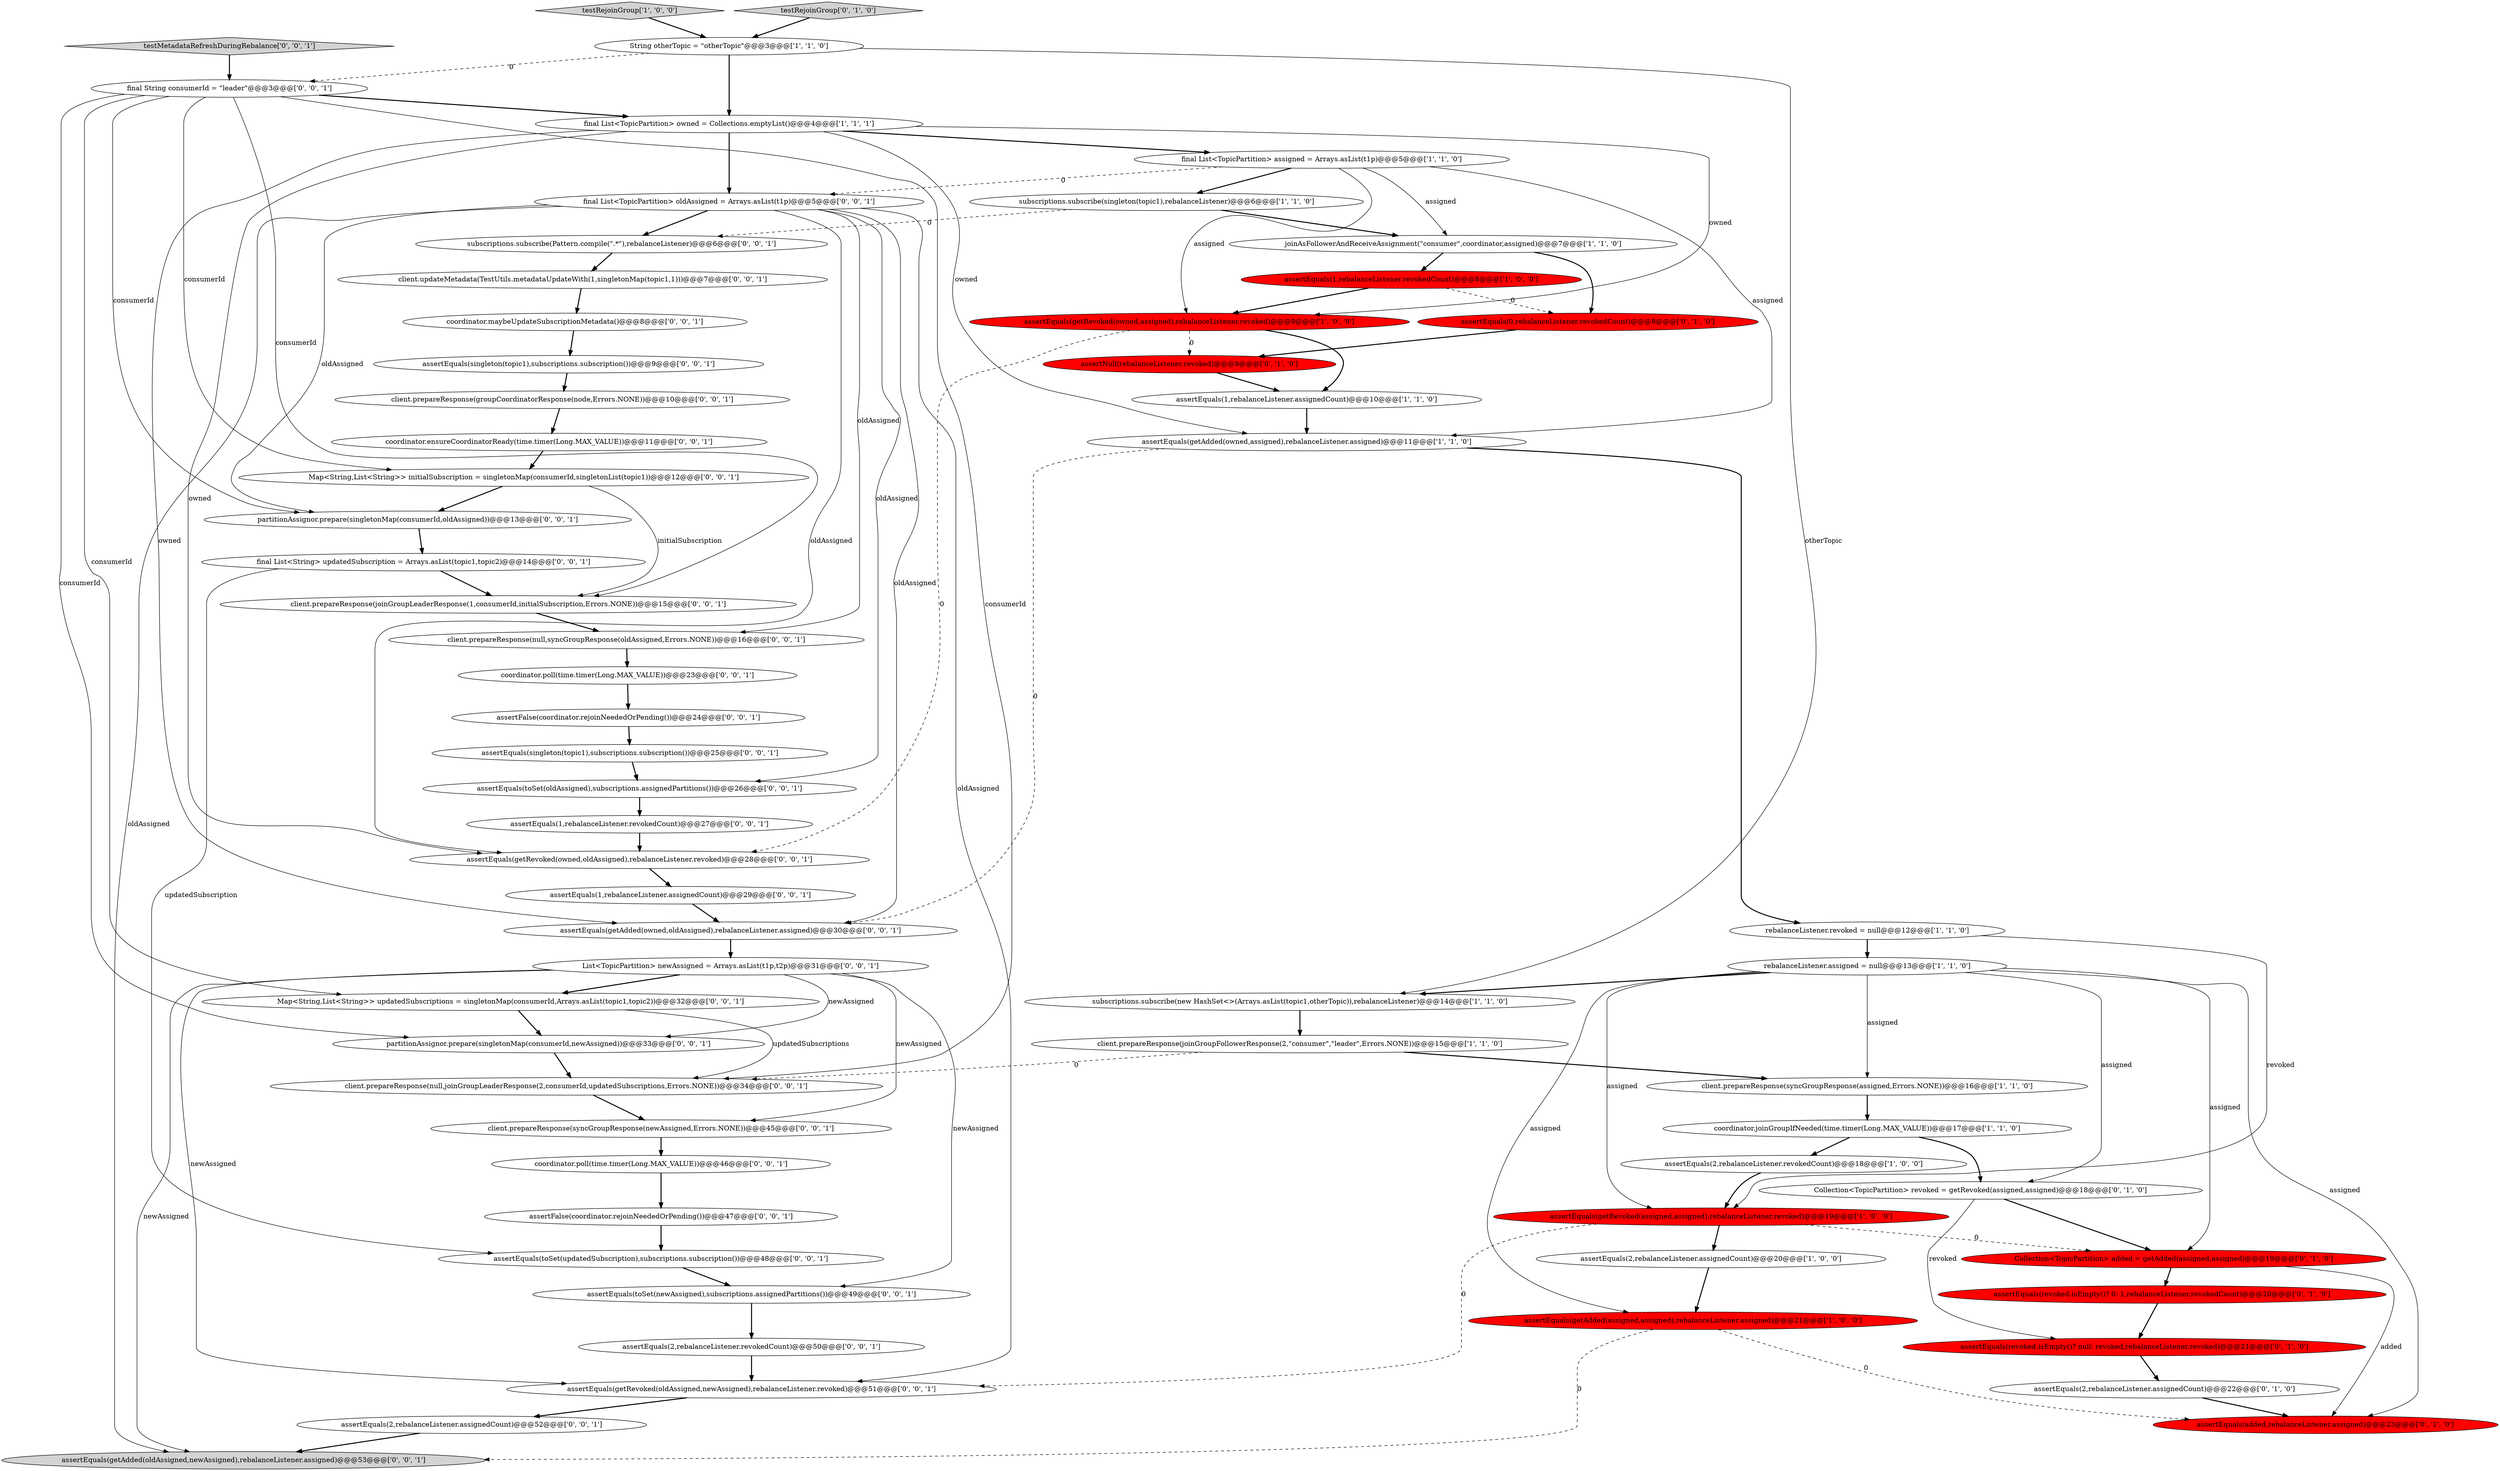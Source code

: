 digraph {
8 [style = filled, label = "assertEquals(getRevoked(assigned,assigned),rebalanceListener.revoked)@@@19@@@['1', '0', '0']", fillcolor = red, shape = ellipse image = "AAA1AAABBB1BBB"];
22 [style = filled, label = "assertEquals(added,rebalanceListener.assigned)@@@23@@@['0', '1', '0']", fillcolor = red, shape = ellipse image = "AAA1AAABBB2BBB"];
6 [style = filled, label = "assertEquals(1,rebalanceListener.assignedCount)@@@10@@@['1', '1', '0']", fillcolor = white, shape = ellipse image = "AAA0AAABBB1BBB"];
11 [style = filled, label = "final List<TopicPartition> owned = Collections.emptyList()@@@4@@@['1', '1', '1']", fillcolor = white, shape = ellipse image = "AAA0AAABBB1BBB"];
21 [style = filled, label = "assertEquals(revoked.isEmpty()? null: revoked,rebalanceListener.revoked)@@@21@@@['0', '1', '0']", fillcolor = red, shape = ellipse image = "AAA1AAABBB2BBB"];
63 [style = filled, label = "assertEquals(getRevoked(oldAssigned,newAssigned),rebalanceListener.revoked)@@@51@@@['0', '0', '1']", fillcolor = white, shape = ellipse image = "AAA0AAABBB3BBB"];
50 [style = filled, label = "assertEquals(getAdded(oldAssigned,newAssigned),rebalanceListener.assigned)@@@53@@@['0', '0', '1']", fillcolor = lightgray, shape = ellipse image = "AAA0AAABBB3BBB"];
20 [style = filled, label = "Collection<TopicPartition> added = getAdded(assigned,assigned)@@@19@@@['0', '1', '0']", fillcolor = red, shape = ellipse image = "AAA1AAABBB2BBB"];
17 [style = filled, label = "assertEquals(getAdded(assigned,assigned),rebalanceListener.assigned)@@@21@@@['1', '0', '0']", fillcolor = red, shape = ellipse image = "AAA1AAABBB1BBB"];
10 [style = filled, label = "assertEquals(2,rebalanceListener.assignedCount)@@@20@@@['1', '0', '0']", fillcolor = white, shape = ellipse image = "AAA0AAABBB1BBB"];
61 [style = filled, label = "Map<String,List<String>> initialSubscription = singletonMap(consumerId,singletonList(topic1))@@@12@@@['0', '0', '1']", fillcolor = white, shape = ellipse image = "AAA0AAABBB3BBB"];
18 [style = filled, label = "rebalanceListener.revoked = null@@@12@@@['1', '1', '0']", fillcolor = white, shape = ellipse image = "AAA0AAABBB1BBB"];
30 [style = filled, label = "partitionAssignor.prepare(singletonMap(consumerId,newAssigned))@@@33@@@['0', '0', '1']", fillcolor = white, shape = ellipse image = "AAA0AAABBB3BBB"];
19 [style = filled, label = "joinAsFollowerAndReceiveAssignment(\"consumer\",coordinator,assigned)@@@7@@@['1', '1', '0']", fillcolor = white, shape = ellipse image = "AAA0AAABBB1BBB"];
29 [style = filled, label = "assertEquals(getAdded(owned,oldAssigned),rebalanceListener.assigned)@@@30@@@['0', '0', '1']", fillcolor = white, shape = ellipse image = "AAA0AAABBB3BBB"];
35 [style = filled, label = "testMetadataRefreshDuringRebalance['0', '0', '1']", fillcolor = lightgray, shape = diamond image = "AAA0AAABBB3BBB"];
3 [style = filled, label = "assertEquals(getAdded(owned,assigned),rebalanceListener.assigned)@@@11@@@['1', '1', '0']", fillcolor = white, shape = ellipse image = "AAA0AAABBB1BBB"];
27 [style = filled, label = "assertEquals(0,rebalanceListener.revokedCount)@@@8@@@['0', '1', '0']", fillcolor = red, shape = ellipse image = "AAA1AAABBB2BBB"];
45 [style = filled, label = "assertEquals(toSet(newAssigned),subscriptions.assignedPartitions())@@@49@@@['0', '0', '1']", fillcolor = white, shape = ellipse image = "AAA0AAABBB3BBB"];
28 [style = filled, label = "assertEquals(revoked.isEmpty()? 0: 1,rebalanceListener.revokedCount)@@@20@@@['0', '1', '0']", fillcolor = red, shape = ellipse image = "AAA1AAABBB2BBB"];
14 [style = filled, label = "client.prepareResponse(syncGroupResponse(assigned,Errors.NONE))@@@16@@@['1', '1', '0']", fillcolor = white, shape = ellipse image = "AAA0AAABBB1BBB"];
31 [style = filled, label = "client.prepareResponse(joinGroupLeaderResponse(1,consumerId,initialSubscription,Errors.NONE))@@@15@@@['0', '0', '1']", fillcolor = white, shape = ellipse image = "AAA0AAABBB3BBB"];
37 [style = filled, label = "client.prepareResponse(syncGroupResponse(newAssigned,Errors.NONE))@@@45@@@['0', '0', '1']", fillcolor = white, shape = ellipse image = "AAA0AAABBB3BBB"];
51 [style = filled, label = "assertEquals(1,rebalanceListener.revokedCount)@@@27@@@['0', '0', '1']", fillcolor = white, shape = ellipse image = "AAA0AAABBB3BBB"];
0 [style = filled, label = "subscriptions.subscribe(new HashSet<>(Arrays.asList(topic1,otherTopic)),rebalanceListener)@@@14@@@['1', '1', '0']", fillcolor = white, shape = ellipse image = "AAA0AAABBB1BBB"];
60 [style = filled, label = "subscriptions.subscribe(Pattern.compile(\".*\"),rebalanceListener)@@@6@@@['0', '0', '1']", fillcolor = white, shape = ellipse image = "AAA0AAABBB3BBB"];
41 [style = filled, label = "client.prepareResponse(null,syncGroupResponse(oldAssigned,Errors.NONE))@@@16@@@['0', '0', '1']", fillcolor = white, shape = ellipse image = "AAA0AAABBB3BBB"];
36 [style = filled, label = "final List<TopicPartition> oldAssigned = Arrays.asList(t1p)@@@5@@@['0', '0', '1']", fillcolor = white, shape = ellipse image = "AAA0AAABBB3BBB"];
4 [style = filled, label = "testRejoinGroup['1', '0', '0']", fillcolor = lightgray, shape = diamond image = "AAA0AAABBB1BBB"];
39 [style = filled, label = "assertEquals(toSet(oldAssigned),subscriptions.assignedPartitions())@@@26@@@['0', '0', '1']", fillcolor = white, shape = ellipse image = "AAA0AAABBB3BBB"];
44 [style = filled, label = "assertEquals(toSet(updatedSubscription),subscriptions.subscription())@@@48@@@['0', '0', '1']", fillcolor = white, shape = ellipse image = "AAA0AAABBB3BBB"];
48 [style = filled, label = "assertFalse(coordinator.rejoinNeededOrPending())@@@24@@@['0', '0', '1']", fillcolor = white, shape = ellipse image = "AAA0AAABBB3BBB"];
54 [style = filled, label = "Map<String,List<String>> updatedSubscriptions = singletonMap(consumerId,Arrays.asList(topic1,topic2))@@@32@@@['0', '0', '1']", fillcolor = white, shape = ellipse image = "AAA0AAABBB3BBB"];
33 [style = filled, label = "client.prepareResponse(groupCoordinatorResponse(node,Errors.NONE))@@@10@@@['0', '0', '1']", fillcolor = white, shape = ellipse image = "AAA0AAABBB3BBB"];
25 [style = filled, label = "assertEquals(2,rebalanceListener.assignedCount)@@@22@@@['0', '1', '0']", fillcolor = white, shape = ellipse image = "AAA0AAABBB2BBB"];
16 [style = filled, label = "client.prepareResponse(joinGroupFollowerResponse(2,\"consumer\",\"leader\",Errors.NONE))@@@15@@@['1', '1', '0']", fillcolor = white, shape = ellipse image = "AAA0AAABBB1BBB"];
56 [style = filled, label = "assertEquals(2,rebalanceListener.revokedCount)@@@50@@@['0', '0', '1']", fillcolor = white, shape = ellipse image = "AAA0AAABBB3BBB"];
26 [style = filled, label = "assertNull(rebalanceListener.revoked)@@@9@@@['0', '1', '0']", fillcolor = red, shape = ellipse image = "AAA1AAABBB2BBB"];
24 [style = filled, label = "Collection<TopicPartition> revoked = getRevoked(assigned,assigned)@@@18@@@['0', '1', '0']", fillcolor = white, shape = ellipse image = "AAA0AAABBB2BBB"];
55 [style = filled, label = "assertEquals(singleton(topic1),subscriptions.subscription())@@@25@@@['0', '0', '1']", fillcolor = white, shape = ellipse image = "AAA0AAABBB3BBB"];
53 [style = filled, label = "assertEquals(singleton(topic1),subscriptions.subscription())@@@9@@@['0', '0', '1']", fillcolor = white, shape = ellipse image = "AAA0AAABBB3BBB"];
42 [style = filled, label = "assertEquals(getRevoked(owned,oldAssigned),rebalanceListener.revoked)@@@28@@@['0', '0', '1']", fillcolor = white, shape = ellipse image = "AAA0AAABBB3BBB"];
57 [style = filled, label = "final String consumerId = \"leader\"@@@3@@@['0', '0', '1']", fillcolor = white, shape = ellipse image = "AAA0AAABBB3BBB"];
40 [style = filled, label = "coordinator.poll(time.timer(Long.MAX_VALUE))@@@46@@@['0', '0', '1']", fillcolor = white, shape = ellipse image = "AAA0AAABBB3BBB"];
62 [style = filled, label = "client.updateMetadata(TestUtils.metadataUpdateWith(1,singletonMap(topic1,1)))@@@7@@@['0', '0', '1']", fillcolor = white, shape = ellipse image = "AAA0AAABBB3BBB"];
38 [style = filled, label = "assertFalse(coordinator.rejoinNeededOrPending())@@@47@@@['0', '0', '1']", fillcolor = white, shape = ellipse image = "AAA0AAABBB3BBB"];
52 [style = filled, label = "coordinator.ensureCoordinatorReady(time.timer(Long.MAX_VALUE))@@@11@@@['0', '0', '1']", fillcolor = white, shape = ellipse image = "AAA0AAABBB3BBB"];
32 [style = filled, label = "assertEquals(2,rebalanceListener.assignedCount)@@@52@@@['0', '0', '1']", fillcolor = white, shape = ellipse image = "AAA0AAABBB3BBB"];
34 [style = filled, label = "List<TopicPartition> newAssigned = Arrays.asList(t1p,t2p)@@@31@@@['0', '0', '1']", fillcolor = white, shape = ellipse image = "AAA0AAABBB3BBB"];
15 [style = filled, label = "coordinator.joinGroupIfNeeded(time.timer(Long.MAX_VALUE))@@@17@@@['1', '1', '0']", fillcolor = white, shape = ellipse image = "AAA0AAABBB1BBB"];
5 [style = filled, label = "final List<TopicPartition> assigned = Arrays.asList(t1p)@@@5@@@['1', '1', '0']", fillcolor = white, shape = ellipse image = "AAA0AAABBB1BBB"];
13 [style = filled, label = "assertEquals(1,rebalanceListener.revokedCount)@@@8@@@['1', '0', '0']", fillcolor = red, shape = ellipse image = "AAA1AAABBB1BBB"];
47 [style = filled, label = "assertEquals(1,rebalanceListener.assignedCount)@@@29@@@['0', '0', '1']", fillcolor = white, shape = ellipse image = "AAA0AAABBB3BBB"];
2 [style = filled, label = "subscriptions.subscribe(singleton(topic1),rebalanceListener)@@@6@@@['1', '1', '0']", fillcolor = white, shape = ellipse image = "AAA0AAABBB1BBB"];
7 [style = filled, label = "rebalanceListener.assigned = null@@@13@@@['1', '1', '0']", fillcolor = white, shape = ellipse image = "AAA0AAABBB1BBB"];
9 [style = filled, label = "String otherTopic = \"otherTopic\"@@@3@@@['1', '1', '0']", fillcolor = white, shape = ellipse image = "AAA0AAABBB1BBB"];
59 [style = filled, label = "final List<String> updatedSubscription = Arrays.asList(topic1,topic2)@@@14@@@['0', '0', '1']", fillcolor = white, shape = ellipse image = "AAA0AAABBB3BBB"];
12 [style = filled, label = "assertEquals(2,rebalanceListener.revokedCount)@@@18@@@['1', '0', '0']", fillcolor = white, shape = ellipse image = "AAA0AAABBB1BBB"];
58 [style = filled, label = "partitionAssignor.prepare(singletonMap(consumerId,oldAssigned))@@@13@@@['0', '0', '1']", fillcolor = white, shape = ellipse image = "AAA0AAABBB3BBB"];
1 [style = filled, label = "assertEquals(getRevoked(owned,assigned),rebalanceListener.revoked)@@@9@@@['1', '0', '0']", fillcolor = red, shape = ellipse image = "AAA1AAABBB1BBB"];
23 [style = filled, label = "testRejoinGroup['0', '1', '0']", fillcolor = lightgray, shape = diamond image = "AAA0AAABBB2BBB"];
49 [style = filled, label = "coordinator.poll(time.timer(Long.MAX_VALUE))@@@23@@@['0', '0', '1']", fillcolor = white, shape = ellipse image = "AAA0AAABBB3BBB"];
43 [style = filled, label = "client.prepareResponse(null,joinGroupLeaderResponse(2,consumerId,updatedSubscriptions,Errors.NONE))@@@34@@@['0', '0', '1']", fillcolor = white, shape = ellipse image = "AAA0AAABBB3BBB"];
46 [style = filled, label = "coordinator.maybeUpdateSubscriptionMetadata()@@@8@@@['0', '0', '1']", fillcolor = white, shape = ellipse image = "AAA0AAABBB3BBB"];
1->42 [style = dashed, label="0"];
6->3 [style = bold, label=""];
8->10 [style = bold, label=""];
9->11 [style = bold, label=""];
25->22 [style = bold, label=""];
38->44 [style = bold, label=""];
17->50 [style = dashed, label="0"];
49->48 [style = bold, label=""];
59->31 [style = bold, label=""];
10->17 [style = bold, label=""];
29->34 [style = bold, label=""];
40->38 [style = bold, label=""];
7->14 [style = solid, label="assigned"];
11->36 [style = bold, label=""];
13->1 [style = bold, label=""];
7->17 [style = solid, label="assigned"];
3->18 [style = bold, label=""];
28->21 [style = bold, label=""];
11->1 [style = solid, label="owned"];
39->51 [style = bold, label=""];
36->41 [style = solid, label="oldAssigned"];
36->29 [style = solid, label="oldAssigned"];
2->60 [style = dashed, label="0"];
16->14 [style = bold, label=""];
58->59 [style = bold, label=""];
11->29 [style = solid, label="owned"];
17->22 [style = dashed, label="0"];
62->46 [style = bold, label=""];
34->30 [style = solid, label="newAssigned"];
11->42 [style = solid, label="owned"];
57->54 [style = solid, label="consumerId"];
60->62 [style = bold, label=""];
34->54 [style = bold, label=""];
7->0 [style = bold, label=""];
41->49 [style = bold, label=""];
36->39 [style = solid, label="oldAssigned"];
21->25 [style = bold, label=""];
7->24 [style = solid, label="assigned"];
26->6 [style = bold, label=""];
16->43 [style = dashed, label="0"];
36->42 [style = solid, label="oldAssigned"];
35->57 [style = bold, label=""];
24->20 [style = bold, label=""];
19->13 [style = bold, label=""];
48->55 [style = bold, label=""];
57->58 [style = solid, label="consumerId"];
31->41 [style = bold, label=""];
53->33 [style = bold, label=""];
45->56 [style = bold, label=""];
14->15 [style = bold, label=""];
15->12 [style = bold, label=""];
51->42 [style = bold, label=""];
18->7 [style = bold, label=""];
44->45 [style = bold, label=""];
32->50 [style = bold, label=""];
27->26 [style = bold, label=""];
4->9 [style = bold, label=""];
0->16 [style = bold, label=""];
33->52 [style = bold, label=""];
52->61 [style = bold, label=""];
30->43 [style = bold, label=""];
1->26 [style = dashed, label="0"];
42->47 [style = bold, label=""];
20->22 [style = solid, label="added"];
34->45 [style = solid, label="newAssigned"];
55->39 [style = bold, label=""];
7->8 [style = solid, label="assigned"];
5->19 [style = solid, label="assigned"];
61->31 [style = solid, label="initialSubscription"];
57->11 [style = bold, label=""];
47->29 [style = bold, label=""];
11->5 [style = bold, label=""];
1->6 [style = bold, label=""];
13->27 [style = dashed, label="0"];
8->63 [style = dashed, label="0"];
63->32 [style = bold, label=""];
36->63 [style = solid, label="oldAssigned"];
12->8 [style = bold, label=""];
36->60 [style = bold, label=""];
36->50 [style = solid, label="oldAssigned"];
56->63 [style = bold, label=""];
57->30 [style = solid, label="consumerId"];
3->29 [style = dashed, label="0"];
2->19 [style = bold, label=""];
57->43 [style = solid, label="consumerId"];
7->22 [style = solid, label="assigned"];
20->28 [style = bold, label=""];
46->53 [style = bold, label=""];
7->20 [style = solid, label="assigned"];
34->63 [style = solid, label="newAssigned"];
8->20 [style = dashed, label="0"];
9->57 [style = dashed, label="0"];
54->30 [style = bold, label=""];
57->31 [style = solid, label="consumerId"];
43->37 [style = bold, label=""];
61->58 [style = bold, label=""];
36->58 [style = solid, label="oldAssigned"];
5->36 [style = dashed, label="0"];
18->8 [style = solid, label="revoked"];
59->44 [style = solid, label="updatedSubscription"];
5->1 [style = solid, label="assigned"];
5->2 [style = bold, label=""];
5->3 [style = solid, label="assigned"];
34->50 [style = solid, label="newAssigned"];
11->3 [style = solid, label="owned"];
19->27 [style = bold, label=""];
15->24 [style = bold, label=""];
24->21 [style = solid, label="revoked"];
54->43 [style = solid, label="updatedSubscriptions"];
9->0 [style = solid, label="otherTopic"];
57->61 [style = solid, label="consumerId"];
34->37 [style = solid, label="newAssigned"];
23->9 [style = bold, label=""];
37->40 [style = bold, label=""];
}
